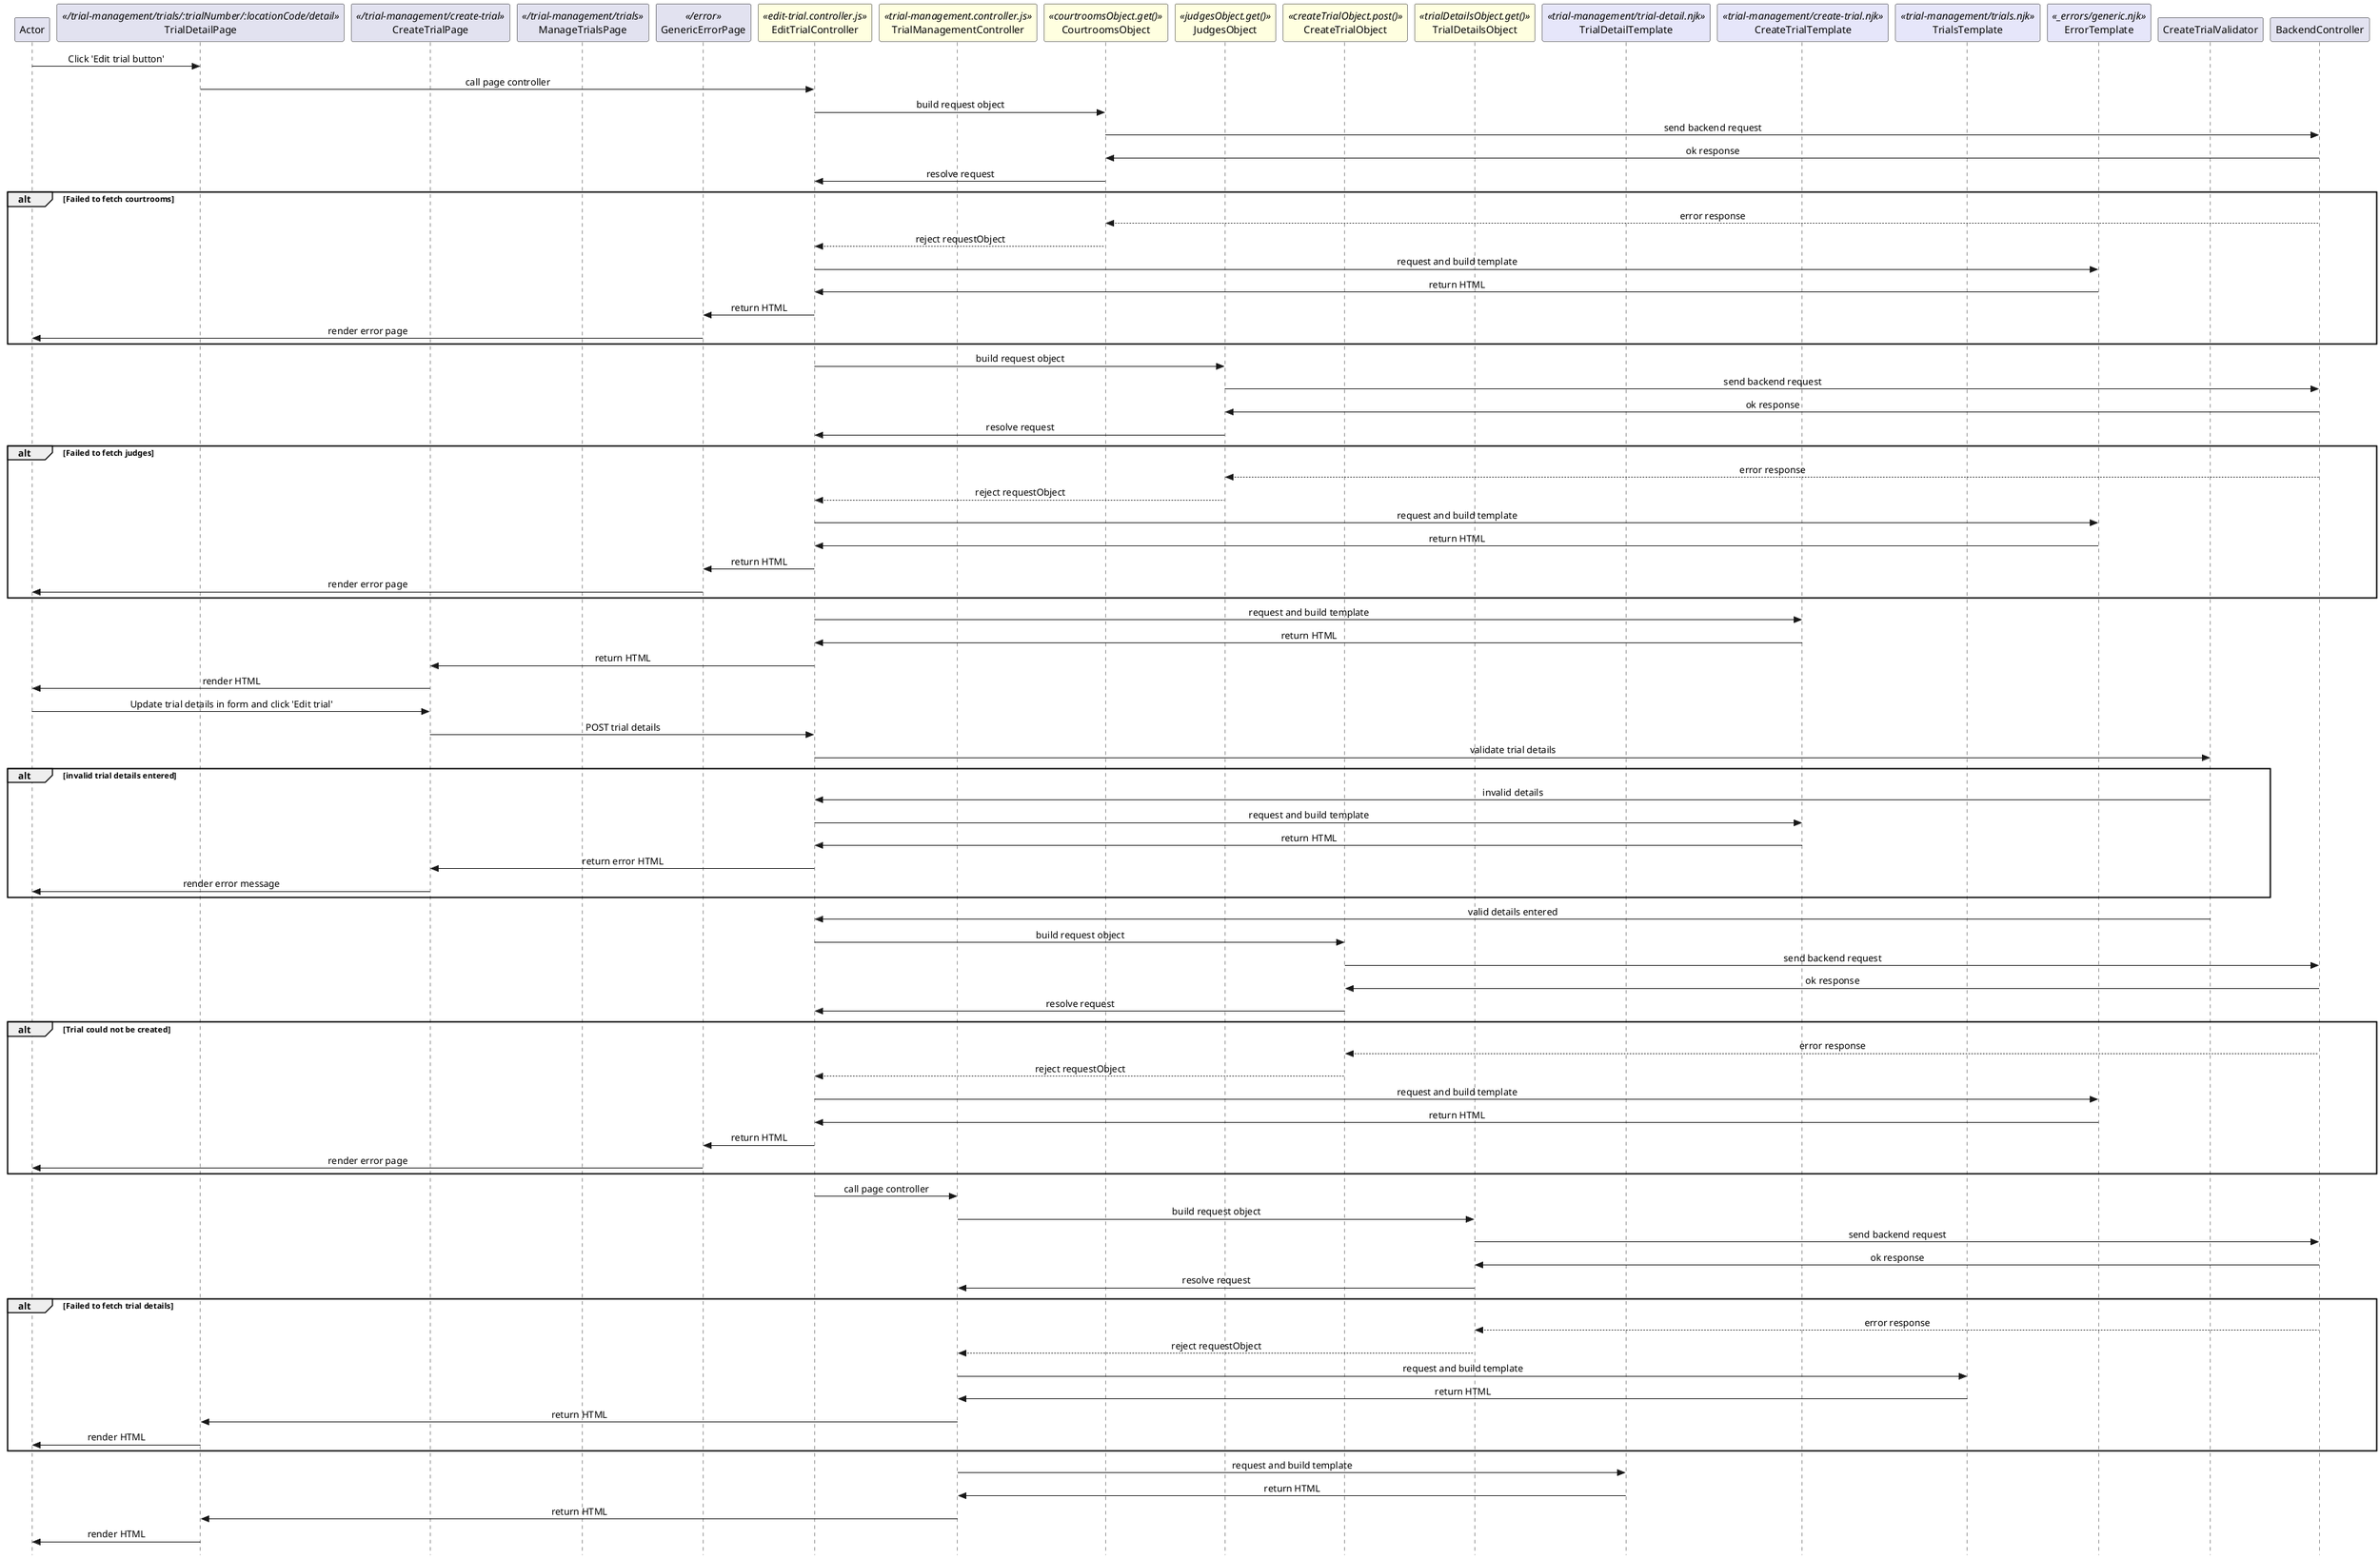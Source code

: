 @startuml edit-trial

skinparam Style strictuml 
skinparam SequenceMessageAlignment center

participant Actor

''' LOCAL ROUTING
participant TrialDetailPage <</trial-management/trials/:trialNumber/:locationCode/detail>>
participant CreateTrialPage <</trial-management/create-trial>>
participant ManageTrialsPage <</trial-management/trials>>
participant GenericErrorPage <</error>>

''' CONTROLLER AND REQUEST OBJECTS
participant EditTrialController <<edit-trial.controller.js>> #lightyellow
participant TrialManagementController <<trial-management.controller.js>> #lightyellow
participant CourtroomsObject <<courtroomsObject.get()>> #lightyellow
participant JudgesObject <<judgesObject.get()>> #lightyellow
participant CreateTrialObject <<createTrialObject.post()>> #lightyellow
participant TrialDetailsObject <<trialDetailsObject.get()>> #lightyellow

''' TEMPLATES
participant TrialDetailTemplate <<trial-management/trial-detail.njk>> #lavender
participant CreateTrialTemplate <<trial-management/create-trial.njk>> #lavender
participant TrialsTemplate <<trial-management/trials.njk>> #lavender
participant ErrorTemplate <<_errors/generic.njk>> #lavender

''' FILTERS AND VALIDATORS
participant CreateTrialValidator

''' BACKEND CONTROLLER
participant BackendController

Actor -> TrialDetailPage : Click 'Edit trial button'

TrialDetailPage -> EditTrialController : call page controller

EditTrialController -> CourtroomsObject : build request object
CourtroomsObject -> BackendController : send backend request
CourtroomsObject <- BackendController : ok response
EditTrialController <- CourtroomsObject : resolve request

alt Failed to fetch courtrooms
  CourtroomsObject <-- BackendController : error response
  EditTrialController <-- CourtroomsObject : reject requestObject
  EditTrialController -> ErrorTemplate : request and build template
  EditTrialController <- ErrorTemplate : return HTML
  GenericErrorPage <- EditTrialController : return HTML
  Actor <- GenericErrorPage : render error page
end

EditTrialController -> JudgesObject : build request object
JudgesObject -> BackendController : send backend request
JudgesObject <- BackendController : ok response
EditTrialController <- JudgesObject : resolve request

alt Failed to fetch judges
  JudgesObject <-- BackendController : error response
  EditTrialController <-- JudgesObject : reject requestObject
  EditTrialController -> ErrorTemplate : request and build template
  EditTrialController <- ErrorTemplate : return HTML
  GenericErrorPage <- EditTrialController : return HTML
  Actor <- GenericErrorPage : render error page
end

EditTrialController -> CreateTrialTemplate : request and build template
EditTrialController <- CreateTrialTemplate : return HTML
CreateTrialPage <- EditTrialController : return HTML
Actor <- CreateTrialPage : render HTML

Actor -> CreateTrialPage : Update trial details in form and click 'Edit trial'

CreateTrialPage -> EditTrialController : POST trial details
EditTrialController -> CreateTrialValidator : validate trial details

alt invalid trial details entered
  EditTrialController <- CreateTrialValidator : invalid details
  EditTrialController -> CreateTrialTemplate : request and build template
  EditTrialController <- CreateTrialTemplate : return HTML
  CreateTrialPage <- EditTrialController : return error HTML
  Actor <- CreateTrialPage : render error message
end

EditTrialController <- CreateTrialValidator : valid details entered

EditTrialController -> CreateTrialObject : build request object
CreateTrialObject -> BackendController : send backend request
CreateTrialObject <- BackendController : ok response
EditTrialController <- CreateTrialObject : resolve request

alt Trial could not be created
  CreateTrialObject <-- BackendController : error response
  EditTrialController <-- CreateTrialObject : reject requestObject
  EditTrialController -> ErrorTemplate : request and build template
  EditTrialController <- ErrorTemplate : return HTML
  GenericErrorPage <- EditTrialController : return HTML
  Actor <- GenericErrorPage : render error page
end

EditTrialController -> TrialManagementController : call page controller

TrialManagementController -> TrialDetailsObject : build request object
TrialDetailsObject -> BackendController : send backend request
TrialDetailsObject <- BackendController : ok response
TrialManagementController <- TrialDetailsObject : resolve request

alt Failed to fetch trial details
    TrialDetailsObject <-- BackendController : error response
    TrialManagementController <-- TrialDetailsObject : reject requestObject
    TrialManagementController -> TrialsTemplate : request and build template
    TrialManagementController <- TrialsTemplate : return HTML
    TrialDetailPage <- TrialManagementController : return HTML
    Actor <- TrialDetailPage : render HTML
end

TrialManagementController -> TrialDetailTemplate : request and build template
TrialManagementController <- TrialDetailTemplate : return HTML
TrialDetailPage <- TrialManagementController : return HTML
Actor <- TrialDetailPage : render HTML


@enduml